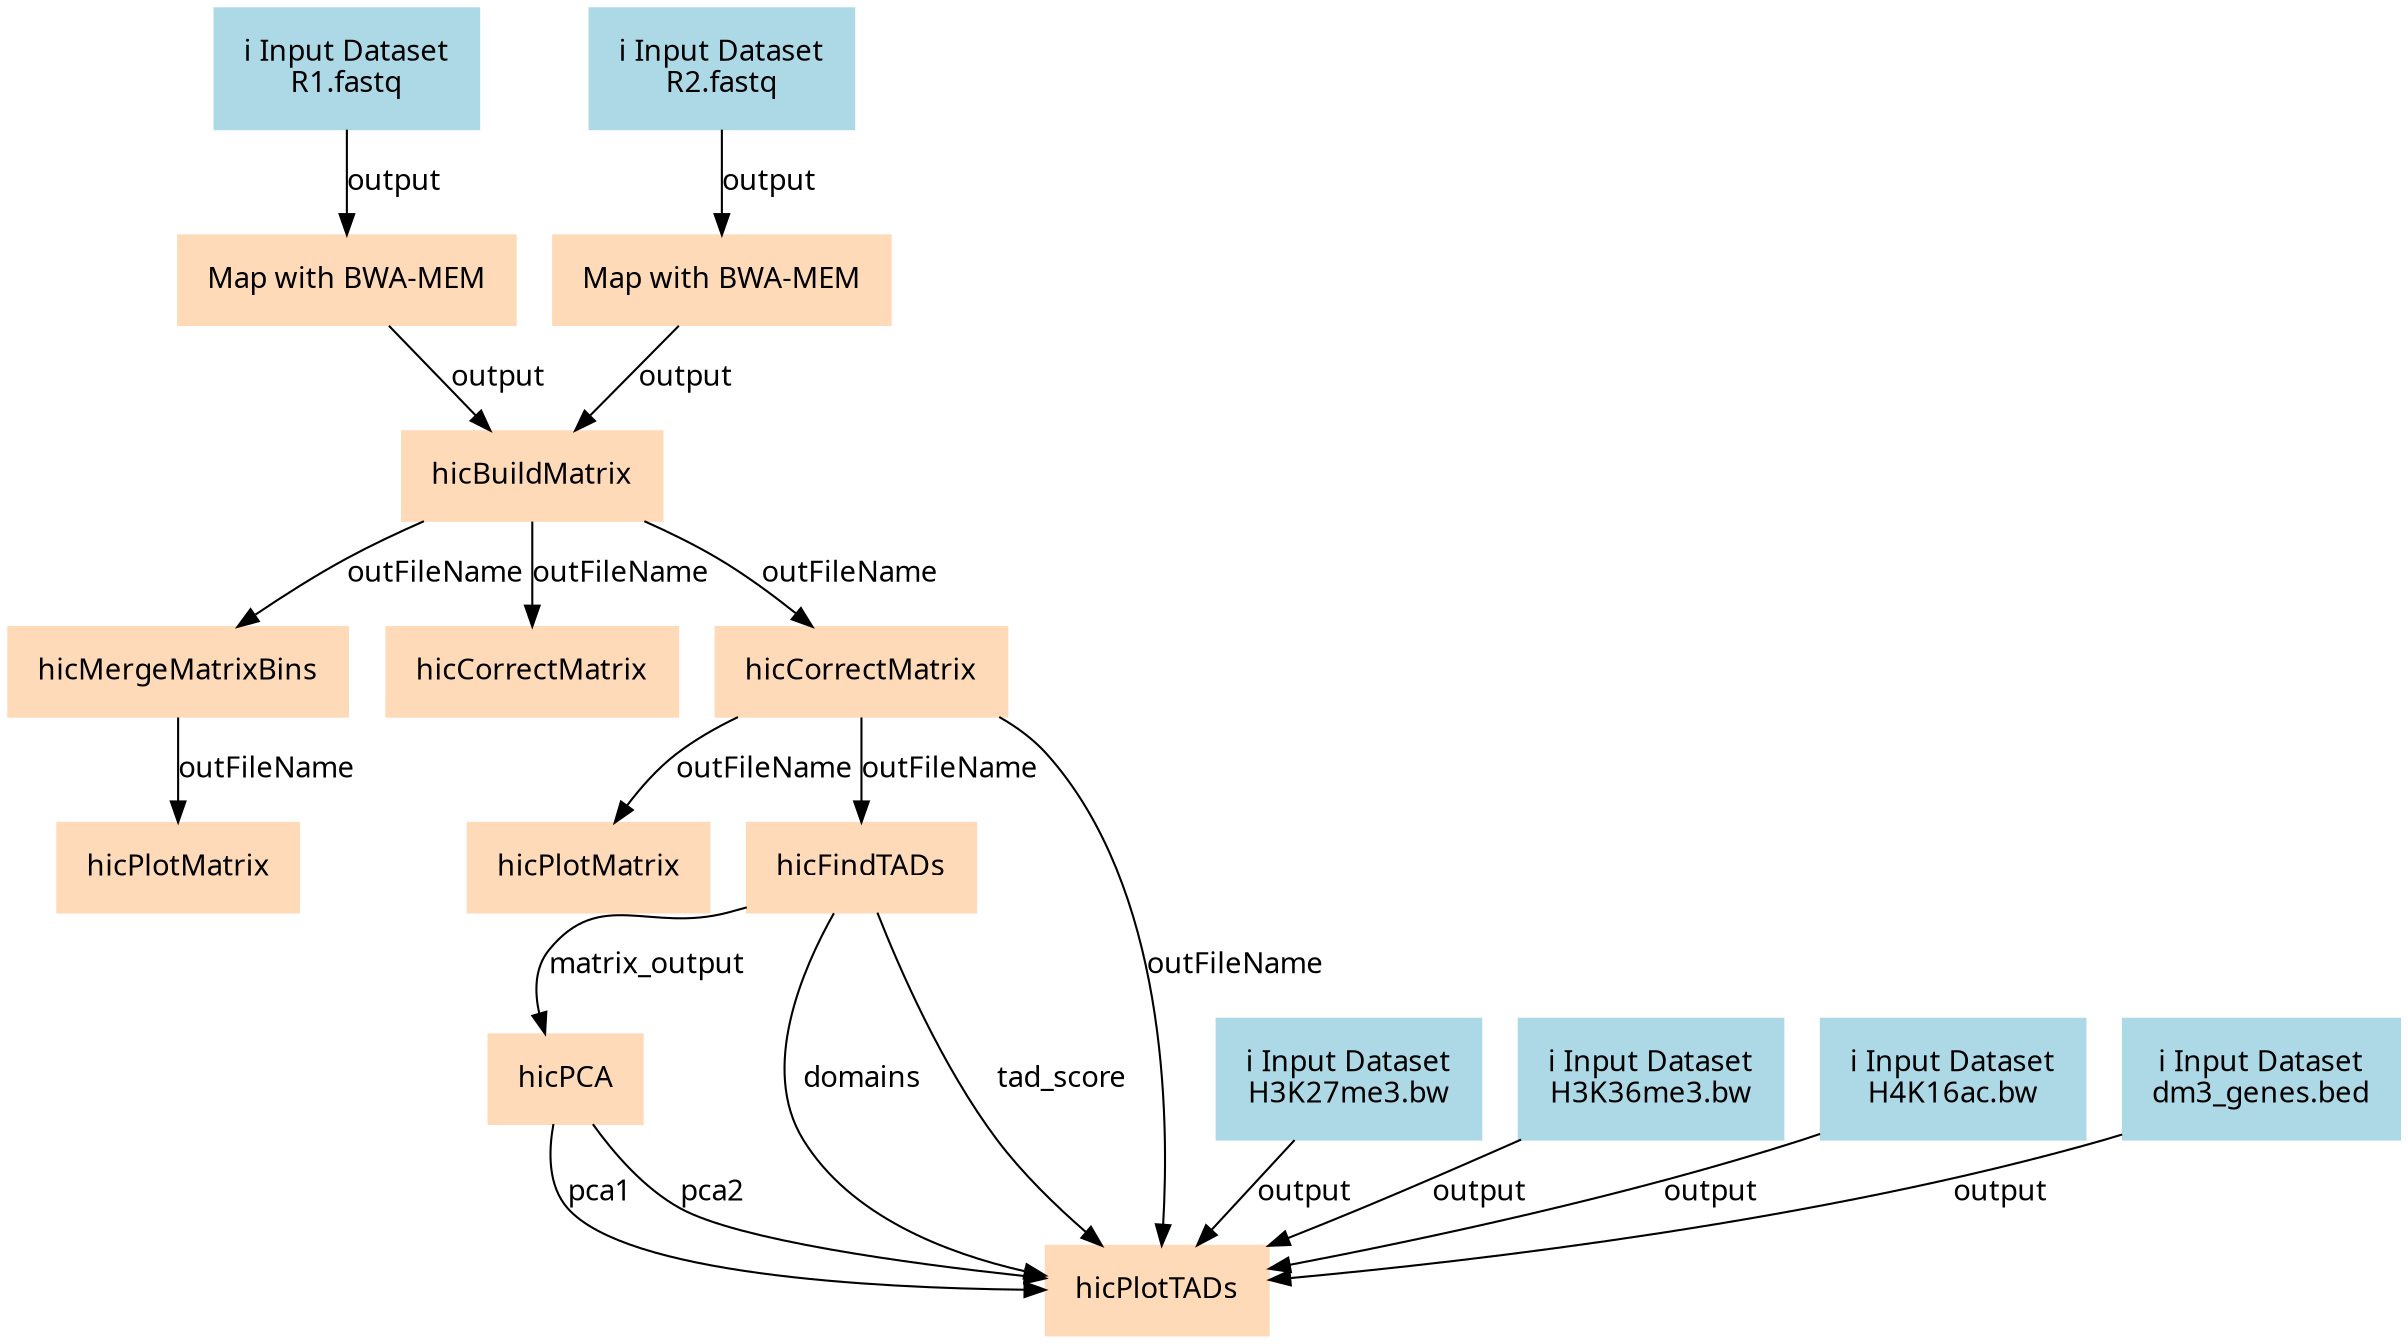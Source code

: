 digraph main {
  node [fontname="Atkinson Hyperlegible", shape=box, color=white,style=filled,color=peachpuff,margin="0.2,0.2"];
  edge [fontname="Atkinson Hyperlegible"];
  0[color=lightblue,label="ℹ️ Input Dataset\nR1.fastq"]
  1[color=lightblue,label="ℹ️ Input Dataset\nR2.fastq"]
  2[color=lightblue,label="ℹ️ Input Dataset\nH3K27me3.bw"]
  3[color=lightblue,label="ℹ️ Input Dataset\nH3K36me3.bw"]
  4[color=lightblue,label="ℹ️ Input Dataset\nH4K16ac.bw"]
  5[color=lightblue,label="ℹ️ Input Dataset\ndm3_genes.bed"]
  6[label="Map with BWA-MEM"]
  0 -> 6 [label="output"]
  7[label="Map with BWA-MEM"]
  1 -> 7 [label="output"]
  8[label="hicBuildMatrix"]
  7 -> 8 [label="output"]
  6 -> 8 [label="output"]
  9[label="hicMergeMatrixBins"]
  8 -> 9 [label="outFileName"]
  10[label="hicCorrectMatrix"]
  8 -> 10 [label="outFileName"]
  11[label="hicCorrectMatrix"]
  8 -> 11 [label="outFileName"]
  12[label="hicPlotMatrix"]
  9 -> 12 [label="outFileName"]
  13[label="hicPlotMatrix"]
  11 -> 13 [label="outFileName"]
  14[label="hicFindTADs"]
  11 -> 14 [label="outFileName"]
  15[label="hicPCA"]
  14 -> 15 [label="matrix_output"]
  16[label="hicPlotTADs"]
  14 -> 16 [label="domains"]
  11 -> 16 [label="outFileName"]
  14 -> 16 [label="tad_score"]
  15 -> 16 [label="pca1"]
  15 -> 16 [label="pca2"]
  3 -> 16 [label="output"]
  2 -> 16 [label="output"]
  4 -> 16 [label="output"]
  5 -> 16 [label="output"]
}